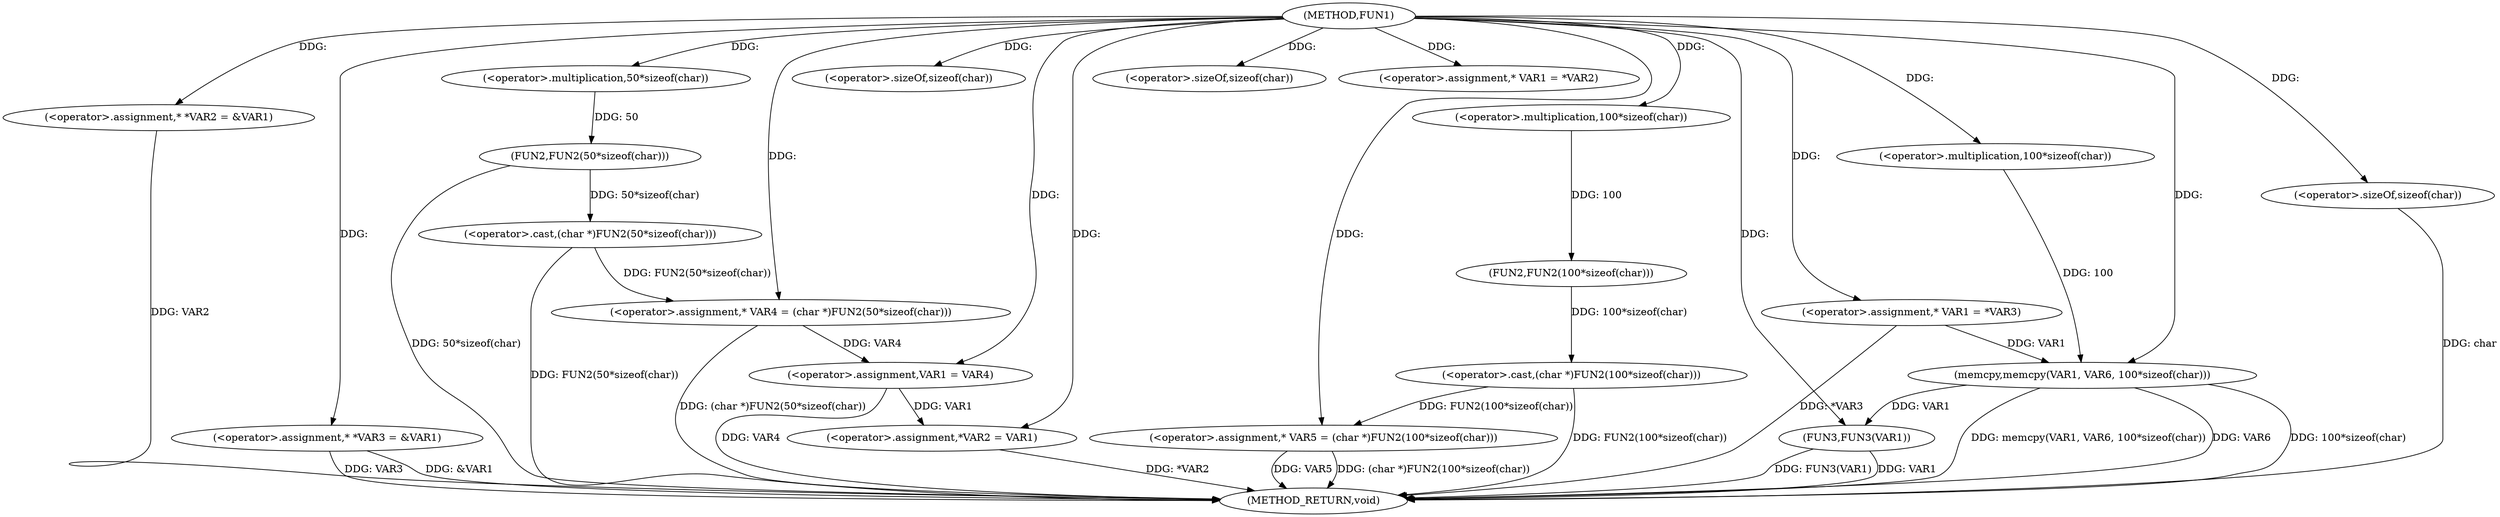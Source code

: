 digraph FUN1 {  
"1000100" [label = "(METHOD,FUN1)" ]
"1000163" [label = "(METHOD_RETURN,void)" ]
"1000104" [label = "(<operator>.assignment,* *VAR2 = &VAR1)" ]
"1000109" [label = "(<operator>.assignment,* *VAR3 = &VAR1)" ]
"1000114" [label = "(<operator>.assignment,* VAR4 = (char *)FUN2(50*sizeof(char)))" ]
"1000116" [label = "(<operator>.cast,(char *)FUN2(50*sizeof(char)))" ]
"1000118" [label = "(FUN2,FUN2(50*sizeof(char)))" ]
"1000119" [label = "(<operator>.multiplication,50*sizeof(char))" ]
"1000121" [label = "(<operator>.sizeOf,sizeof(char))" ]
"1000124" [label = "(<operator>.assignment,* VAR5 = (char *)FUN2(100*sizeof(char)))" ]
"1000126" [label = "(<operator>.cast,(char *)FUN2(100*sizeof(char)))" ]
"1000128" [label = "(FUN2,FUN2(100*sizeof(char)))" ]
"1000129" [label = "(<operator>.multiplication,100*sizeof(char))" ]
"1000131" [label = "(<operator>.sizeOf,sizeof(char))" ]
"1000135" [label = "(<operator>.assignment,* VAR1 = *VAR2)" ]
"1000139" [label = "(<operator>.assignment,VAR1 = VAR4)" ]
"1000142" [label = "(<operator>.assignment,*VAR2 = VAR1)" ]
"1000148" [label = "(<operator>.assignment,* VAR1 = *VAR3)" ]
"1000154" [label = "(memcpy,memcpy(VAR1, VAR6, 100*sizeof(char)))" ]
"1000157" [label = "(<operator>.multiplication,100*sizeof(char))" ]
"1000159" [label = "(<operator>.sizeOf,sizeof(char))" ]
"1000161" [label = "(FUN3,FUN3(VAR1))" ]
  "1000124" -> "1000163"  [ label = "DDG: (char *)FUN2(100*sizeof(char))"] 
  "1000124" -> "1000163"  [ label = "DDG: VAR5"] 
  "1000154" -> "1000163"  [ label = "DDG: 100*sizeof(char)"] 
  "1000104" -> "1000163"  [ label = "DDG: VAR2"] 
  "1000116" -> "1000163"  [ label = "DDG: FUN2(50*sizeof(char))"] 
  "1000154" -> "1000163"  [ label = "DDG: memcpy(VAR1, VAR6, 100*sizeof(char))"] 
  "1000142" -> "1000163"  [ label = "DDG: *VAR2"] 
  "1000148" -> "1000163"  [ label = "DDG: *VAR3"] 
  "1000118" -> "1000163"  [ label = "DDG: 50*sizeof(char)"] 
  "1000161" -> "1000163"  [ label = "DDG: VAR1"] 
  "1000159" -> "1000163"  [ label = "DDG: char"] 
  "1000139" -> "1000163"  [ label = "DDG: VAR4"] 
  "1000109" -> "1000163"  [ label = "DDG: VAR3"] 
  "1000126" -> "1000163"  [ label = "DDG: FUN2(100*sizeof(char))"] 
  "1000154" -> "1000163"  [ label = "DDG: VAR6"] 
  "1000114" -> "1000163"  [ label = "DDG: (char *)FUN2(50*sizeof(char))"] 
  "1000109" -> "1000163"  [ label = "DDG: &VAR1"] 
  "1000161" -> "1000163"  [ label = "DDG: FUN3(VAR1)"] 
  "1000100" -> "1000104"  [ label = "DDG: "] 
  "1000100" -> "1000109"  [ label = "DDG: "] 
  "1000116" -> "1000114"  [ label = "DDG: FUN2(50*sizeof(char))"] 
  "1000100" -> "1000114"  [ label = "DDG: "] 
  "1000118" -> "1000116"  [ label = "DDG: 50*sizeof(char)"] 
  "1000119" -> "1000118"  [ label = "DDG: 50"] 
  "1000100" -> "1000119"  [ label = "DDG: "] 
  "1000100" -> "1000121"  [ label = "DDG: "] 
  "1000126" -> "1000124"  [ label = "DDG: FUN2(100*sizeof(char))"] 
  "1000100" -> "1000124"  [ label = "DDG: "] 
  "1000128" -> "1000126"  [ label = "DDG: 100*sizeof(char)"] 
  "1000129" -> "1000128"  [ label = "DDG: 100"] 
  "1000100" -> "1000129"  [ label = "DDG: "] 
  "1000100" -> "1000131"  [ label = "DDG: "] 
  "1000100" -> "1000135"  [ label = "DDG: "] 
  "1000114" -> "1000139"  [ label = "DDG: VAR4"] 
  "1000100" -> "1000139"  [ label = "DDG: "] 
  "1000139" -> "1000142"  [ label = "DDG: VAR1"] 
  "1000100" -> "1000142"  [ label = "DDG: "] 
  "1000100" -> "1000148"  [ label = "DDG: "] 
  "1000148" -> "1000154"  [ label = "DDG: VAR1"] 
  "1000100" -> "1000154"  [ label = "DDG: "] 
  "1000157" -> "1000154"  [ label = "DDG: 100"] 
  "1000100" -> "1000157"  [ label = "DDG: "] 
  "1000100" -> "1000159"  [ label = "DDG: "] 
  "1000154" -> "1000161"  [ label = "DDG: VAR1"] 
  "1000100" -> "1000161"  [ label = "DDG: "] 
}
